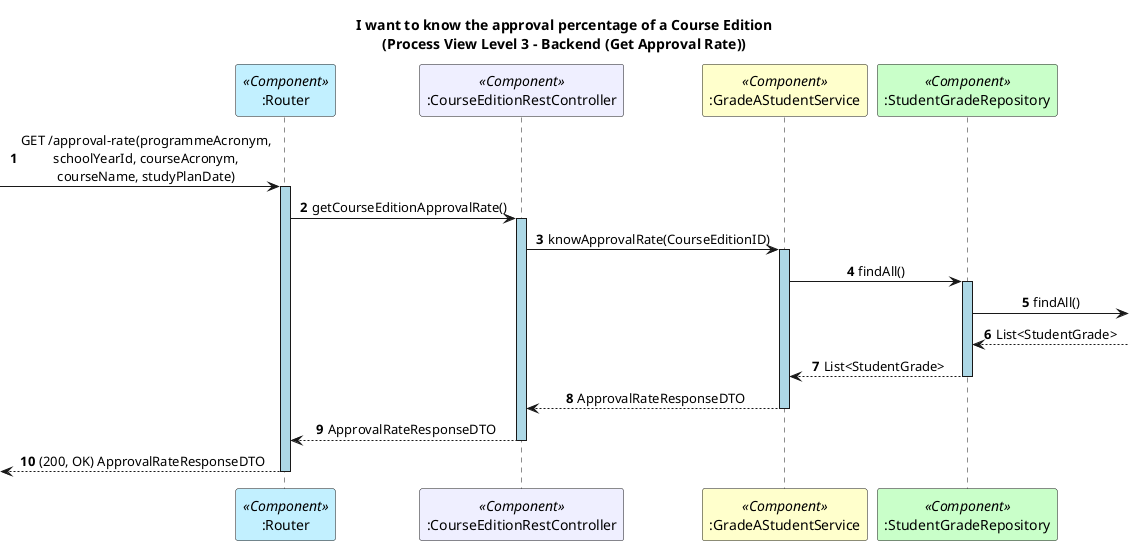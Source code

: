 @startuml

autonumber
skinparam sequenceMessageAlign center
skinparam sequenceLifeLineBackgroundColor lightblue
title I want to know the approval percentage of a Course Edition\n(Process View Level 3 – Backend (Get Approval Rate))
skinparam sequencemessagealign center

participant ":Router" as Router <<Component>> #application
participant ":CourseEditionRestController" as Controller <<Component>> #motivation
participant ":GradeAStudentService" as Service <<Component>> #business
participant ":StudentGradeRepository" as Repository <<Component>> #technology


-> Router : GET /approval-rate(programmeAcronym,\nschoolYearId, courseAcronym,\ncourseName, studyPlanDate)
activate Router
Router -> Controller : getCourseEditionApprovalRate()

activate Controller
Controller -> Service : knowApprovalRate(CourseEditionID)

activate Service
Service -> Repository : findAll()
activate Repository
Repository ->  : findAll()
Repository <-- : List<StudentGrade>
Repository --> Service :  List<StudentGrade>
deactivate Repository

Service --> Controller : ApprovalRateResponseDTO
deactivate Service

Controller --> Router : ApprovalRateResponseDTO
deactivate Controller

<-- Router : (200, OK) ApprovalRateResponseDTO
deactivate Router

@enduml